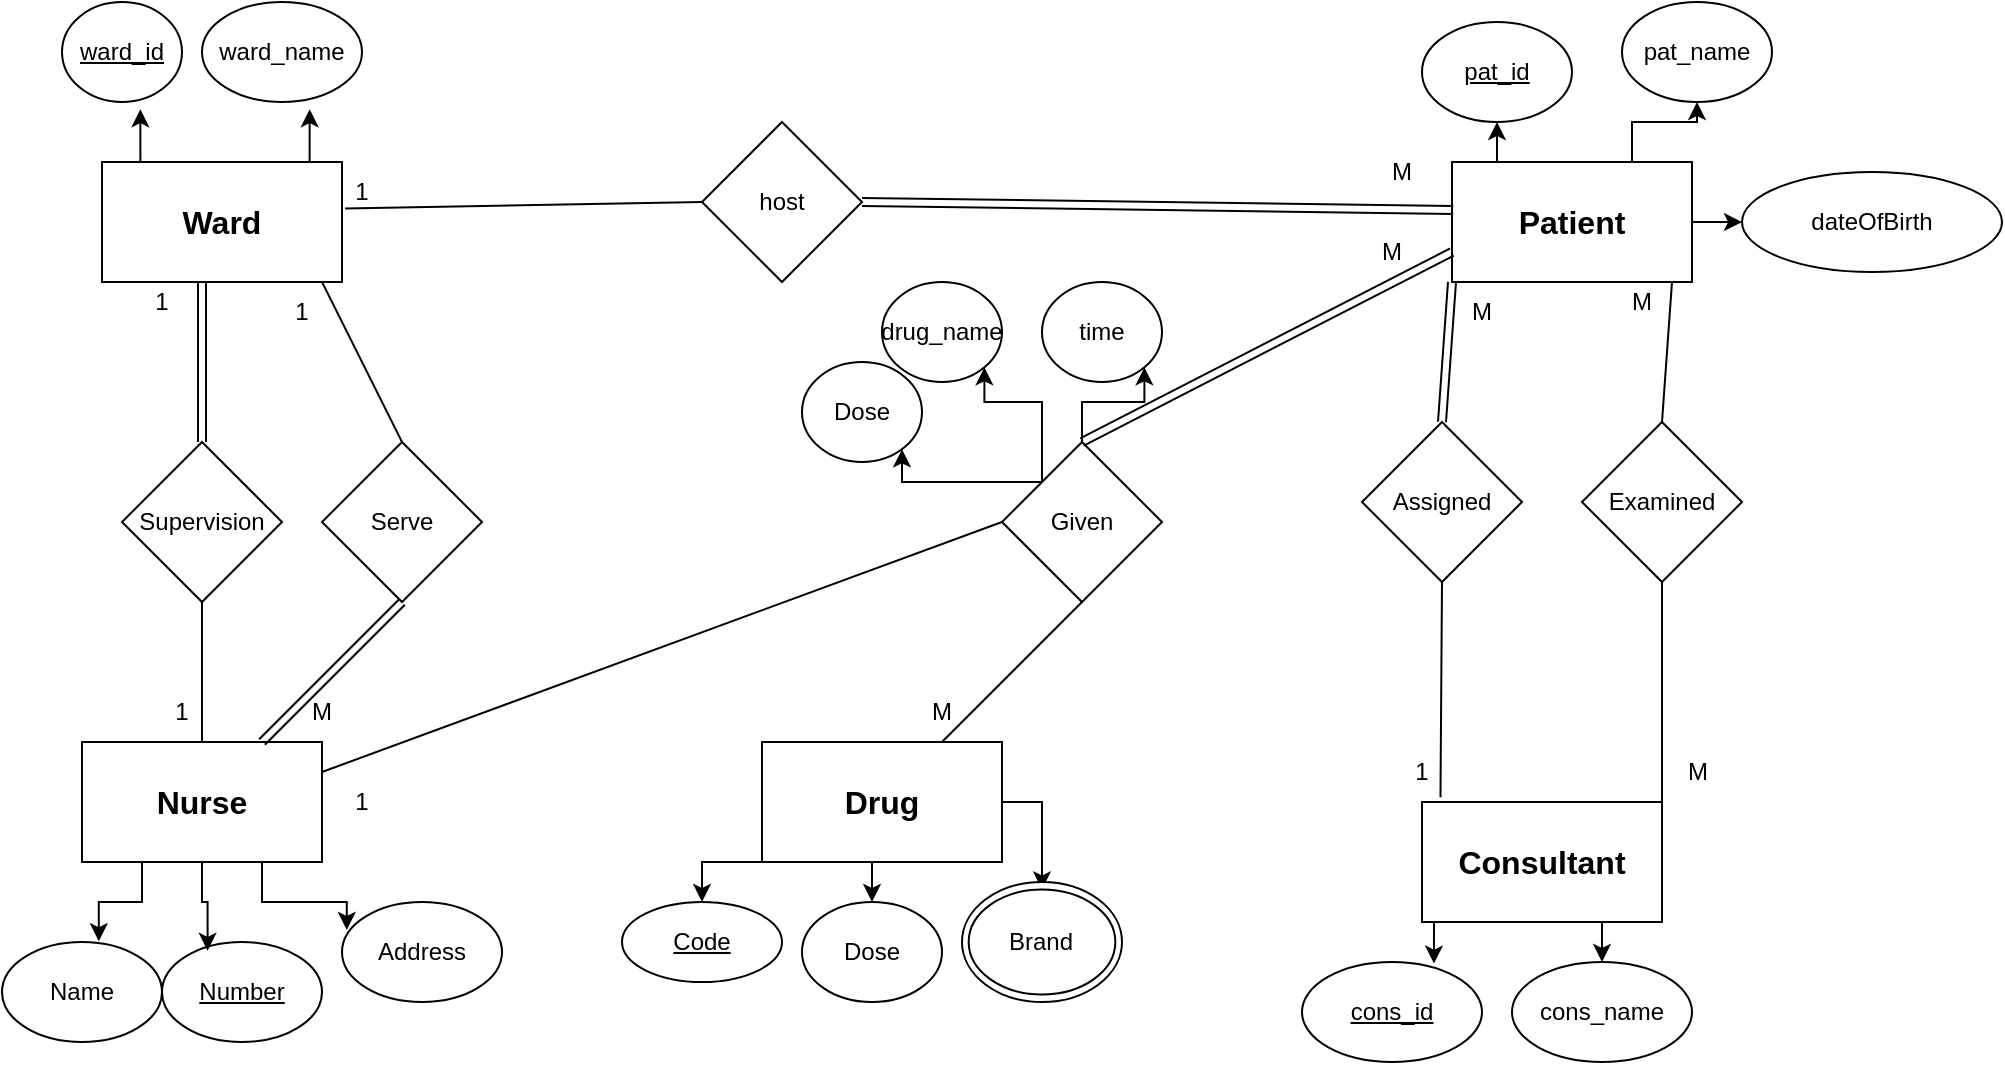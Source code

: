 <mxfile version="26.0.9">
  <diagram id="R2lEEEUBdFMjLlhIrx00" name="Page-1">
    <mxGraphModel dx="2085" dy="731" grid="1" gridSize="10" guides="1" tooltips="1" connect="1" arrows="1" fold="1" page="1" pageScale="1" pageWidth="850" pageHeight="1100" math="0" shadow="0" extFonts="Permanent Marker^https://fonts.googleapis.com/css?family=Permanent+Marker">
      <root>
        <mxCell id="0" />
        <mxCell id="1" parent="0" />
        <mxCell id="jZg9Imo1g0fuVwZmScbw-2" value="&lt;font style=&quot;font-size: 16px;&quot;&gt;&lt;b&gt;Ward&lt;/b&gt;&lt;/font&gt;" style="rounded=0;whiteSpace=wrap;html=1;" vertex="1" parent="1">
          <mxGeometry x="-160" y="200" width="120" height="60" as="geometry" />
        </mxCell>
        <mxCell id="jZg9Imo1g0fuVwZmScbw-3" value="&lt;u&gt;ward_id&lt;/u&gt;" style="ellipse;whiteSpace=wrap;html=1;" vertex="1" parent="1">
          <mxGeometry x="-180" y="120" width="60" height="50" as="geometry" />
        </mxCell>
        <mxCell id="jZg9Imo1g0fuVwZmScbw-4" value="ward_name" style="ellipse;whiteSpace=wrap;html=1;" vertex="1" parent="1">
          <mxGeometry x="-110" y="120" width="80" height="50" as="geometry" />
        </mxCell>
        <mxCell id="jZg9Imo1g0fuVwZmScbw-5" style="edgeStyle=orthogonalEdgeStyle;rounded=0;orthogonalLoop=1;jettySize=auto;html=1;exitX=0.25;exitY=0;exitDx=0;exitDy=0;entryX=0.653;entryY=1.072;entryDx=0;entryDy=0;entryPerimeter=0;" edge="1" parent="1" source="jZg9Imo1g0fuVwZmScbw-2" target="jZg9Imo1g0fuVwZmScbw-3">
          <mxGeometry relative="1" as="geometry" />
        </mxCell>
        <mxCell id="jZg9Imo1g0fuVwZmScbw-6" style="edgeStyle=orthogonalEdgeStyle;rounded=0;orthogonalLoop=1;jettySize=auto;html=1;exitX=0.75;exitY=0;exitDx=0;exitDy=0;entryX=0.673;entryY=1.072;entryDx=0;entryDy=0;entryPerimeter=0;" edge="1" parent="1" source="jZg9Imo1g0fuVwZmScbw-2" target="jZg9Imo1g0fuVwZmScbw-4">
          <mxGeometry relative="1" as="geometry" />
        </mxCell>
        <mxCell id="jZg9Imo1g0fuVwZmScbw-10" style="edgeStyle=orthogonalEdgeStyle;rounded=0;orthogonalLoop=1;jettySize=auto;html=1;exitX=0.25;exitY=0;exitDx=0;exitDy=0;entryX=0.5;entryY=1;entryDx=0;entryDy=0;" edge="1" parent="1" source="jZg9Imo1g0fuVwZmScbw-7" target="jZg9Imo1g0fuVwZmScbw-9">
          <mxGeometry relative="1" as="geometry" />
        </mxCell>
        <mxCell id="jZg9Imo1g0fuVwZmScbw-13" style="edgeStyle=orthogonalEdgeStyle;rounded=0;orthogonalLoop=1;jettySize=auto;html=1;exitX=0.75;exitY=0;exitDx=0;exitDy=0;entryX=0.5;entryY=1;entryDx=0;entryDy=0;" edge="1" parent="1" source="jZg9Imo1g0fuVwZmScbw-7" target="jZg9Imo1g0fuVwZmScbw-11">
          <mxGeometry relative="1" as="geometry" />
        </mxCell>
        <mxCell id="jZg9Imo1g0fuVwZmScbw-15" style="edgeStyle=orthogonalEdgeStyle;rounded=0;orthogonalLoop=1;jettySize=auto;html=1;exitX=1;exitY=0.5;exitDx=0;exitDy=0;" edge="1" parent="1" source="jZg9Imo1g0fuVwZmScbw-7" target="jZg9Imo1g0fuVwZmScbw-14">
          <mxGeometry relative="1" as="geometry" />
        </mxCell>
        <mxCell id="jZg9Imo1g0fuVwZmScbw-7" value="&lt;font style=&quot;font-size: 16px;&quot;&gt;&lt;b&gt;Patient&lt;/b&gt;&lt;/font&gt;" style="rounded=0;whiteSpace=wrap;html=1;" vertex="1" parent="1">
          <mxGeometry x="515" y="200" width="120" height="60" as="geometry" />
        </mxCell>
        <mxCell id="jZg9Imo1g0fuVwZmScbw-9" value="&lt;u&gt;pat_id&lt;/u&gt;" style="ellipse;whiteSpace=wrap;html=1;" vertex="1" parent="1">
          <mxGeometry x="500" y="130" width="75" height="50" as="geometry" />
        </mxCell>
        <mxCell id="jZg9Imo1g0fuVwZmScbw-11" value="pat_name" style="ellipse;whiteSpace=wrap;html=1;" vertex="1" parent="1">
          <mxGeometry x="600" y="120" width="75" height="50" as="geometry" />
        </mxCell>
        <mxCell id="jZg9Imo1g0fuVwZmScbw-14" value="dateOfBirth" style="ellipse;whiteSpace=wrap;html=1;" vertex="1" parent="1">
          <mxGeometry x="660" y="205" width="130" height="50" as="geometry" />
        </mxCell>
        <mxCell id="jZg9Imo1g0fuVwZmScbw-16" value="host" style="rhombus;whiteSpace=wrap;html=1;" vertex="1" parent="1">
          <mxGeometry x="140" y="180" width="80" height="80" as="geometry" />
        </mxCell>
        <mxCell id="jZg9Imo1g0fuVwZmScbw-17" value="" style="endArrow=none;html=1;rounded=0;exitX=1.013;exitY=0.387;exitDx=0;exitDy=0;exitPerimeter=0;" edge="1" parent="1" source="jZg9Imo1g0fuVwZmScbw-2">
          <mxGeometry width="50" height="50" relative="1" as="geometry">
            <mxPoint x="280" y="270" as="sourcePoint" />
            <mxPoint x="140" y="220" as="targetPoint" />
          </mxGeometry>
        </mxCell>
        <mxCell id="jZg9Imo1g0fuVwZmScbw-18" value="" style="endArrow=none;html=1;rounded=0;entryX=0.005;entryY=0.4;entryDx=0;entryDy=0;entryPerimeter=0;shape=link;exitX=1;exitY=0.5;exitDx=0;exitDy=0;" edge="1" parent="1" source="jZg9Imo1g0fuVwZmScbw-16" target="jZg9Imo1g0fuVwZmScbw-7">
          <mxGeometry width="50" height="50" relative="1" as="geometry">
            <mxPoint x="410" y="220" as="sourcePoint" />
            <mxPoint x="460" y="170" as="targetPoint" />
          </mxGeometry>
        </mxCell>
        <mxCell id="jZg9Imo1g0fuVwZmScbw-19" value="1" style="text;html=1;align=center;verticalAlign=middle;whiteSpace=wrap;rounded=0;" vertex="1" parent="1">
          <mxGeometry x="-60" y="200" width="60" height="30" as="geometry" />
        </mxCell>
        <mxCell id="jZg9Imo1g0fuVwZmScbw-20" value="M" style="text;html=1;align=center;verticalAlign=middle;whiteSpace=wrap;rounded=0;" vertex="1" parent="1">
          <mxGeometry x="460" y="190" width="60" height="30" as="geometry" />
        </mxCell>
        <mxCell id="jZg9Imo1g0fuVwZmScbw-35" style="edgeStyle=orthogonalEdgeStyle;rounded=0;orthogonalLoop=1;jettySize=auto;html=1;exitX=0.75;exitY=1;exitDx=0;exitDy=0;entryX=0.5;entryY=0;entryDx=0;entryDy=0;" edge="1" parent="1" source="jZg9Imo1g0fuVwZmScbw-21" target="jZg9Imo1g0fuVwZmScbw-33">
          <mxGeometry relative="1" as="geometry" />
        </mxCell>
        <mxCell id="jZg9Imo1g0fuVwZmScbw-21" value="&lt;font style=&quot;font-size: 16px;&quot;&gt;&lt;b&gt;Consultant&lt;/b&gt;&lt;/font&gt;" style="rounded=0;whiteSpace=wrap;html=1;" vertex="1" parent="1">
          <mxGeometry x="500" y="520" width="120" height="60" as="geometry" />
        </mxCell>
        <mxCell id="jZg9Imo1g0fuVwZmScbw-22" value="Assigned" style="rhombus;whiteSpace=wrap;html=1;" vertex="1" parent="1">
          <mxGeometry x="470" y="330" width="80" height="80" as="geometry" />
        </mxCell>
        <mxCell id="jZg9Imo1g0fuVwZmScbw-23" value="Examined" style="rhombus;whiteSpace=wrap;html=1;" vertex="1" parent="1">
          <mxGeometry x="580" y="330" width="80" height="80" as="geometry" />
        </mxCell>
        <mxCell id="jZg9Imo1g0fuVwZmScbw-24" value="" style="endArrow=none;html=1;rounded=0;entryX=0;entryY=1;entryDx=0;entryDy=0;shape=link;" edge="1" parent="1" target="jZg9Imo1g0fuVwZmScbw-7">
          <mxGeometry width="50" height="50" relative="1" as="geometry">
            <mxPoint x="510" y="330" as="sourcePoint" />
            <mxPoint x="560" y="280" as="targetPoint" />
          </mxGeometry>
        </mxCell>
        <mxCell id="jZg9Imo1g0fuVwZmScbw-25" value="" style="endArrow=none;html=1;rounded=0;exitX=0.5;exitY=0;exitDx=0;exitDy=0;" edge="1" parent="1" source="jZg9Imo1g0fuVwZmScbw-23">
          <mxGeometry width="50" height="50" relative="1" as="geometry">
            <mxPoint x="575" y="310" as="sourcePoint" />
            <mxPoint x="625" y="260" as="targetPoint" />
          </mxGeometry>
        </mxCell>
        <mxCell id="jZg9Imo1g0fuVwZmScbw-26" value="" style="endArrow=none;html=1;rounded=0;exitX=0.077;exitY=-0.04;exitDx=0;exitDy=0;exitPerimeter=0;" edge="1" parent="1" source="jZg9Imo1g0fuVwZmScbw-21">
          <mxGeometry width="50" height="50" relative="1" as="geometry">
            <mxPoint x="460" y="460" as="sourcePoint" />
            <mxPoint x="510" y="410" as="targetPoint" />
          </mxGeometry>
        </mxCell>
        <mxCell id="jZg9Imo1g0fuVwZmScbw-27" value="" style="endArrow=none;html=1;rounded=0;exitX=1;exitY=0;exitDx=0;exitDy=0;" edge="1" parent="1" source="jZg9Imo1g0fuVwZmScbw-21">
          <mxGeometry width="50" height="50" relative="1" as="geometry">
            <mxPoint x="570" y="460" as="sourcePoint" />
            <mxPoint x="620" y="410" as="targetPoint" />
          </mxGeometry>
        </mxCell>
        <mxCell id="jZg9Imo1g0fuVwZmScbw-28" value="M" style="text;html=1;align=center;verticalAlign=middle;whiteSpace=wrap;rounded=0;" vertex="1" parent="1">
          <mxGeometry x="500" y="260" width="60" height="30" as="geometry" />
        </mxCell>
        <mxCell id="jZg9Imo1g0fuVwZmScbw-29" value="M" style="text;html=1;align=center;verticalAlign=middle;whiteSpace=wrap;rounded=0;" vertex="1" parent="1">
          <mxGeometry x="580" y="255" width="60" height="30" as="geometry" />
        </mxCell>
        <mxCell id="jZg9Imo1g0fuVwZmScbw-30" value="1" style="text;html=1;align=center;verticalAlign=middle;whiteSpace=wrap;rounded=0;" vertex="1" parent="1">
          <mxGeometry x="470" y="490" width="60" height="30" as="geometry" />
        </mxCell>
        <mxCell id="jZg9Imo1g0fuVwZmScbw-31" value="M" style="text;html=1;align=center;verticalAlign=middle;whiteSpace=wrap;rounded=0;" vertex="1" parent="1">
          <mxGeometry x="607.5" y="490" width="60" height="30" as="geometry" />
        </mxCell>
        <mxCell id="jZg9Imo1g0fuVwZmScbw-32" value="&lt;u&gt;cons_id&lt;/u&gt;" style="ellipse;whiteSpace=wrap;html=1;" vertex="1" parent="1">
          <mxGeometry x="440" y="600" width="90" height="50" as="geometry" />
        </mxCell>
        <mxCell id="jZg9Imo1g0fuVwZmScbw-33" value="cons_name" style="ellipse;whiteSpace=wrap;html=1;" vertex="1" parent="1">
          <mxGeometry x="545" y="600" width="90" height="50" as="geometry" />
        </mxCell>
        <mxCell id="jZg9Imo1g0fuVwZmScbw-34" style="edgeStyle=orthogonalEdgeStyle;rounded=0;orthogonalLoop=1;jettySize=auto;html=1;exitX=0.25;exitY=1;exitDx=0;exitDy=0;entryX=0.733;entryY=0.016;entryDx=0;entryDy=0;entryPerimeter=0;" edge="1" parent="1" source="jZg9Imo1g0fuVwZmScbw-21" target="jZg9Imo1g0fuVwZmScbw-32">
          <mxGeometry relative="1" as="geometry" />
        </mxCell>
        <mxCell id="jZg9Imo1g0fuVwZmScbw-36" value="&lt;b&gt;&lt;font style=&quot;font-size: 16px;&quot;&gt;Nurse&lt;/font&gt;&lt;/b&gt;" style="rounded=0;whiteSpace=wrap;html=1;" vertex="1" parent="1">
          <mxGeometry x="-170" y="490" width="120" height="60" as="geometry" />
        </mxCell>
        <mxCell id="jZg9Imo1g0fuVwZmScbw-37" value="Supervision" style="rhombus;whiteSpace=wrap;html=1;" vertex="1" parent="1">
          <mxGeometry x="-150" y="340" width="80" height="80" as="geometry" />
        </mxCell>
        <mxCell id="jZg9Imo1g0fuVwZmScbw-38" value="" style="endArrow=none;html=1;rounded=0;exitX=0.5;exitY=0;exitDx=0;exitDy=0;shape=link;" edge="1" parent="1" source="jZg9Imo1g0fuVwZmScbw-37">
          <mxGeometry width="50" height="50" relative="1" as="geometry">
            <mxPoint x="-110" y="330" as="sourcePoint" />
            <mxPoint x="-110" y="260" as="targetPoint" />
          </mxGeometry>
        </mxCell>
        <mxCell id="jZg9Imo1g0fuVwZmScbw-39" value="" style="endArrow=none;html=1;rounded=0;exitX=0.5;exitY=0;exitDx=0;exitDy=0;" edge="1" parent="1" source="jZg9Imo1g0fuVwZmScbw-36">
          <mxGeometry width="50" height="50" relative="1" as="geometry">
            <mxPoint x="-160" y="470" as="sourcePoint" />
            <mxPoint x="-110" y="420" as="targetPoint" />
          </mxGeometry>
        </mxCell>
        <mxCell id="jZg9Imo1g0fuVwZmScbw-40" value="1" style="text;html=1;align=center;verticalAlign=middle;whiteSpace=wrap;rounded=0;" vertex="1" parent="1">
          <mxGeometry x="-150" y="460" width="60" height="30" as="geometry" />
        </mxCell>
        <mxCell id="jZg9Imo1g0fuVwZmScbw-41" value="1" style="text;html=1;align=center;verticalAlign=middle;whiteSpace=wrap;rounded=0;" vertex="1" parent="1">
          <mxGeometry x="-160" y="255" width="60" height="30" as="geometry" />
        </mxCell>
        <mxCell id="jZg9Imo1g0fuVwZmScbw-43" value="Serve" style="rhombus;whiteSpace=wrap;html=1;" vertex="1" parent="1">
          <mxGeometry x="-50" y="340" width="80" height="80" as="geometry" />
        </mxCell>
        <mxCell id="jZg9Imo1g0fuVwZmScbw-45" value="" style="endArrow=none;html=1;rounded=0;exitX=0.5;exitY=0;exitDx=0;exitDy=0;" edge="1" parent="1" source="jZg9Imo1g0fuVwZmScbw-43">
          <mxGeometry width="50" height="50" relative="1" as="geometry">
            <mxPoint x="-100" y="310" as="sourcePoint" />
            <mxPoint x="-50" y="260" as="targetPoint" />
          </mxGeometry>
        </mxCell>
        <mxCell id="jZg9Imo1g0fuVwZmScbw-46" value="" style="endArrow=none;html=1;rounded=0;exitX=0.75;exitY=0;exitDx=0;exitDy=0;shape=link;" edge="1" parent="1" source="jZg9Imo1g0fuVwZmScbw-36">
          <mxGeometry width="50" height="50" relative="1" as="geometry">
            <mxPoint x="-60" y="470" as="sourcePoint" />
            <mxPoint x="-10" y="420" as="targetPoint" />
          </mxGeometry>
        </mxCell>
        <mxCell id="jZg9Imo1g0fuVwZmScbw-48" value="1" style="text;html=1;align=center;verticalAlign=middle;whiteSpace=wrap;rounded=0;" vertex="1" parent="1">
          <mxGeometry x="-90" y="260" width="60" height="30" as="geometry" />
        </mxCell>
        <mxCell id="jZg9Imo1g0fuVwZmScbw-49" value="M" style="text;html=1;align=center;verticalAlign=middle;whiteSpace=wrap;rounded=0;" vertex="1" parent="1">
          <mxGeometry x="-80" y="460" width="60" height="30" as="geometry" />
        </mxCell>
        <mxCell id="jZg9Imo1g0fuVwZmScbw-50" value="Name" style="ellipse;whiteSpace=wrap;html=1;" vertex="1" parent="1">
          <mxGeometry x="-210" y="590" width="80" height="50" as="geometry" />
        </mxCell>
        <mxCell id="jZg9Imo1g0fuVwZmScbw-51" value="&lt;u&gt;Number&lt;/u&gt;" style="ellipse;whiteSpace=wrap;html=1;" vertex="1" parent="1">
          <mxGeometry x="-130" y="590" width="80" height="50" as="geometry" />
        </mxCell>
        <mxCell id="jZg9Imo1g0fuVwZmScbw-52" value="Address" style="ellipse;whiteSpace=wrap;html=1;" vertex="1" parent="1">
          <mxGeometry x="-40" y="570" width="80" height="50" as="geometry" />
        </mxCell>
        <mxCell id="jZg9Imo1g0fuVwZmScbw-53" style="edgeStyle=orthogonalEdgeStyle;rounded=0;orthogonalLoop=1;jettySize=auto;html=1;exitX=0.25;exitY=1;exitDx=0;exitDy=0;entryX=0.605;entryY=-0.008;entryDx=0;entryDy=0;entryPerimeter=0;" edge="1" parent="1" source="jZg9Imo1g0fuVwZmScbw-36" target="jZg9Imo1g0fuVwZmScbw-50">
          <mxGeometry relative="1" as="geometry" />
        </mxCell>
        <mxCell id="jZg9Imo1g0fuVwZmScbw-54" style="edgeStyle=orthogonalEdgeStyle;rounded=0;orthogonalLoop=1;jettySize=auto;html=1;exitX=0.5;exitY=1;exitDx=0;exitDy=0;entryX=0.285;entryY=0.088;entryDx=0;entryDy=0;entryPerimeter=0;" edge="1" parent="1" source="jZg9Imo1g0fuVwZmScbw-36" target="jZg9Imo1g0fuVwZmScbw-51">
          <mxGeometry relative="1" as="geometry" />
        </mxCell>
        <mxCell id="jZg9Imo1g0fuVwZmScbw-55" style="edgeStyle=orthogonalEdgeStyle;rounded=0;orthogonalLoop=1;jettySize=auto;html=1;exitX=0.75;exitY=1;exitDx=0;exitDy=0;entryX=0.03;entryY=0.28;entryDx=0;entryDy=0;entryPerimeter=0;" edge="1" parent="1" source="jZg9Imo1g0fuVwZmScbw-36" target="jZg9Imo1g0fuVwZmScbw-52">
          <mxGeometry relative="1" as="geometry" />
        </mxCell>
        <mxCell id="jZg9Imo1g0fuVwZmScbw-59" style="edgeStyle=orthogonalEdgeStyle;rounded=0;orthogonalLoop=1;jettySize=auto;html=1;exitX=0;exitY=1;exitDx=0;exitDy=0;entryX=0.5;entryY=0;entryDx=0;entryDy=0;" edge="1" parent="1" source="jZg9Imo1g0fuVwZmScbw-56" target="jZg9Imo1g0fuVwZmScbw-57">
          <mxGeometry relative="1" as="geometry" />
        </mxCell>
        <mxCell id="jZg9Imo1g0fuVwZmScbw-60" style="edgeStyle=orthogonalEdgeStyle;rounded=0;orthogonalLoop=1;jettySize=auto;html=1;exitX=0.5;exitY=1;exitDx=0;exitDy=0;entryX=0.5;entryY=0;entryDx=0;entryDy=0;" edge="1" parent="1" source="jZg9Imo1g0fuVwZmScbw-56" target="jZg9Imo1g0fuVwZmScbw-58">
          <mxGeometry relative="1" as="geometry" />
        </mxCell>
        <mxCell id="jZg9Imo1g0fuVwZmScbw-64" style="edgeStyle=orthogonalEdgeStyle;rounded=0;orthogonalLoop=1;jettySize=auto;html=1;exitX=1;exitY=0.5;exitDx=0;exitDy=0;entryX=0.5;entryY=0;entryDx=0;entryDy=0;" edge="1" parent="1" source="jZg9Imo1g0fuVwZmScbw-56" target="jZg9Imo1g0fuVwZmScbw-62">
          <mxGeometry relative="1" as="geometry" />
        </mxCell>
        <mxCell id="jZg9Imo1g0fuVwZmScbw-56" value="&lt;font style=&quot;font-size: 16px;&quot;&gt;&lt;b&gt;Drug&lt;/b&gt;&lt;/font&gt;" style="rounded=0;whiteSpace=wrap;html=1;" vertex="1" parent="1">
          <mxGeometry x="170" y="490" width="120" height="60" as="geometry" />
        </mxCell>
        <mxCell id="jZg9Imo1g0fuVwZmScbw-57" value="&lt;u&gt;Code&lt;/u&gt;" style="ellipse;whiteSpace=wrap;html=1;" vertex="1" parent="1">
          <mxGeometry x="100" y="570" width="80" height="40" as="geometry" />
        </mxCell>
        <mxCell id="jZg9Imo1g0fuVwZmScbw-58" value="Dose" style="ellipse;whiteSpace=wrap;html=1;" vertex="1" parent="1">
          <mxGeometry x="190" y="570" width="70" height="50" as="geometry" />
        </mxCell>
        <mxCell id="jZg9Imo1g0fuVwZmScbw-63" value="" style="group" vertex="1" connectable="0" parent="1">
          <mxGeometry x="270" y="560" width="80" height="60" as="geometry" />
        </mxCell>
        <mxCell id="jZg9Imo1g0fuVwZmScbw-61" value="" style="ellipse;whiteSpace=wrap;html=1;" vertex="1" parent="jZg9Imo1g0fuVwZmScbw-63">
          <mxGeometry width="80" height="60" as="geometry" />
        </mxCell>
        <mxCell id="jZg9Imo1g0fuVwZmScbw-62" value="Brand" style="ellipse;whiteSpace=wrap;html=1;" vertex="1" parent="jZg9Imo1g0fuVwZmScbw-63">
          <mxGeometry x="3.333" y="3.75" width="73.333" height="52.5" as="geometry" />
        </mxCell>
        <mxCell id="jZg9Imo1g0fuVwZmScbw-76" style="edgeStyle=orthogonalEdgeStyle;rounded=0;orthogonalLoop=1;jettySize=auto;html=1;exitX=0;exitY=0;exitDx=0;exitDy=0;" edge="1" parent="1" source="jZg9Imo1g0fuVwZmScbw-65" target="jZg9Imo1g0fuVwZmScbw-73">
          <mxGeometry relative="1" as="geometry">
            <Array as="points">
              <mxPoint x="240" y="360" />
            </Array>
          </mxGeometry>
        </mxCell>
        <mxCell id="jZg9Imo1g0fuVwZmScbw-77" style="edgeStyle=orthogonalEdgeStyle;rounded=0;orthogonalLoop=1;jettySize=auto;html=1;exitX=0;exitY=0;exitDx=0;exitDy=0;entryX=1;entryY=1;entryDx=0;entryDy=0;" edge="1" parent="1" source="jZg9Imo1g0fuVwZmScbw-65" target="jZg9Imo1g0fuVwZmScbw-74">
          <mxGeometry relative="1" as="geometry" />
        </mxCell>
        <mxCell id="jZg9Imo1g0fuVwZmScbw-78" style="edgeStyle=orthogonalEdgeStyle;rounded=0;orthogonalLoop=1;jettySize=auto;html=1;exitX=0;exitY=0;exitDx=0;exitDy=0;entryX=1;entryY=1;entryDx=0;entryDy=0;" edge="1" parent="1" source="jZg9Imo1g0fuVwZmScbw-65" target="jZg9Imo1g0fuVwZmScbw-75">
          <mxGeometry relative="1" as="geometry">
            <Array as="points">
              <mxPoint x="330" y="360" />
              <mxPoint x="330" y="320" />
              <mxPoint x="361" y="320" />
            </Array>
          </mxGeometry>
        </mxCell>
        <mxCell id="jZg9Imo1g0fuVwZmScbw-65" value="Given" style="rhombus;whiteSpace=wrap;html=1;" vertex="1" parent="1">
          <mxGeometry x="290" y="340" width="80" height="80" as="geometry" />
        </mxCell>
        <mxCell id="jZg9Imo1g0fuVwZmScbw-67" value="" style="endArrow=none;html=1;rounded=0;entryX=0;entryY=0.5;entryDx=0;entryDy=0;exitX=1;exitY=0.25;exitDx=0;exitDy=0;" edge="1" parent="1" source="jZg9Imo1g0fuVwZmScbw-36" target="jZg9Imo1g0fuVwZmScbw-65">
          <mxGeometry width="50" height="50" relative="1" as="geometry">
            <mxPoint x="130" y="460" as="sourcePoint" />
            <mxPoint x="180" y="410" as="targetPoint" />
          </mxGeometry>
        </mxCell>
        <mxCell id="jZg9Imo1g0fuVwZmScbw-68" value="" style="endArrow=none;html=1;rounded=0;exitX=0.75;exitY=0;exitDx=0;exitDy=0;" edge="1" parent="1" source="jZg9Imo1g0fuVwZmScbw-56">
          <mxGeometry width="50" height="50" relative="1" as="geometry">
            <mxPoint x="280" y="470" as="sourcePoint" />
            <mxPoint x="330" y="420" as="targetPoint" />
          </mxGeometry>
        </mxCell>
        <mxCell id="jZg9Imo1g0fuVwZmScbw-69" value="" style="endArrow=none;html=1;rounded=0;entryX=0;entryY=0.75;entryDx=0;entryDy=0;shape=link;" edge="1" parent="1" target="jZg9Imo1g0fuVwZmScbw-7">
          <mxGeometry width="50" height="50" relative="1" as="geometry">
            <mxPoint x="330" y="340" as="sourcePoint" />
            <mxPoint x="380" y="290" as="targetPoint" />
          </mxGeometry>
        </mxCell>
        <mxCell id="jZg9Imo1g0fuVwZmScbw-70" value="M" style="text;html=1;align=center;verticalAlign=middle;whiteSpace=wrap;rounded=0;" vertex="1" parent="1">
          <mxGeometry x="230" y="460" width="60" height="30" as="geometry" />
        </mxCell>
        <mxCell id="jZg9Imo1g0fuVwZmScbw-71" value="1" style="text;html=1;align=center;verticalAlign=middle;whiteSpace=wrap;rounded=0;" vertex="1" parent="1">
          <mxGeometry x="-60" y="505" width="60" height="30" as="geometry" />
        </mxCell>
        <mxCell id="jZg9Imo1g0fuVwZmScbw-72" value="M" style="text;html=1;align=center;verticalAlign=middle;whiteSpace=wrap;rounded=0;" vertex="1" parent="1">
          <mxGeometry x="455" y="230" width="60" height="30" as="geometry" />
        </mxCell>
        <mxCell id="jZg9Imo1g0fuVwZmScbw-73" value="Dose" style="ellipse;whiteSpace=wrap;html=1;" vertex="1" parent="1">
          <mxGeometry x="190" y="300" width="60" height="50" as="geometry" />
        </mxCell>
        <mxCell id="jZg9Imo1g0fuVwZmScbw-74" value="drug_name" style="ellipse;whiteSpace=wrap;html=1;" vertex="1" parent="1">
          <mxGeometry x="230" y="260" width="60" height="50" as="geometry" />
        </mxCell>
        <mxCell id="jZg9Imo1g0fuVwZmScbw-75" value="time" style="ellipse;whiteSpace=wrap;html=1;" vertex="1" parent="1">
          <mxGeometry x="310" y="260" width="60" height="50" as="geometry" />
        </mxCell>
      </root>
    </mxGraphModel>
  </diagram>
</mxfile>
